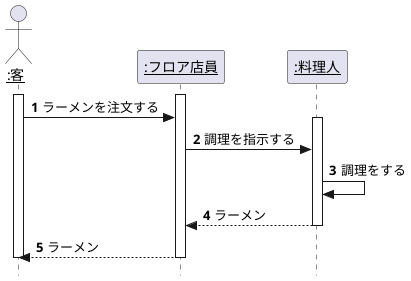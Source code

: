 @startuml 演習4-1_SD_ラーメン屋さんでの注文.pu
hide footbox
autonumber
skinparam style strictuml

actor "<u>:客</u>" as custmer
participant "<u>:フロア店員</u>" as clerk
participant "<u>:料理人</u>" as cook
    
activate custmer
    activate clerk
    custmer -> clerk :ラーメンを注文する
        activate cook
        clerk -> cook :調理を指示する
            cook -> cook :調理をする
        clerk <-- cook :ラーメン
        deactivate cook
    custmer <-- clerk :ラーメン
    deactivate clerk
deactivate custmer

@enduml